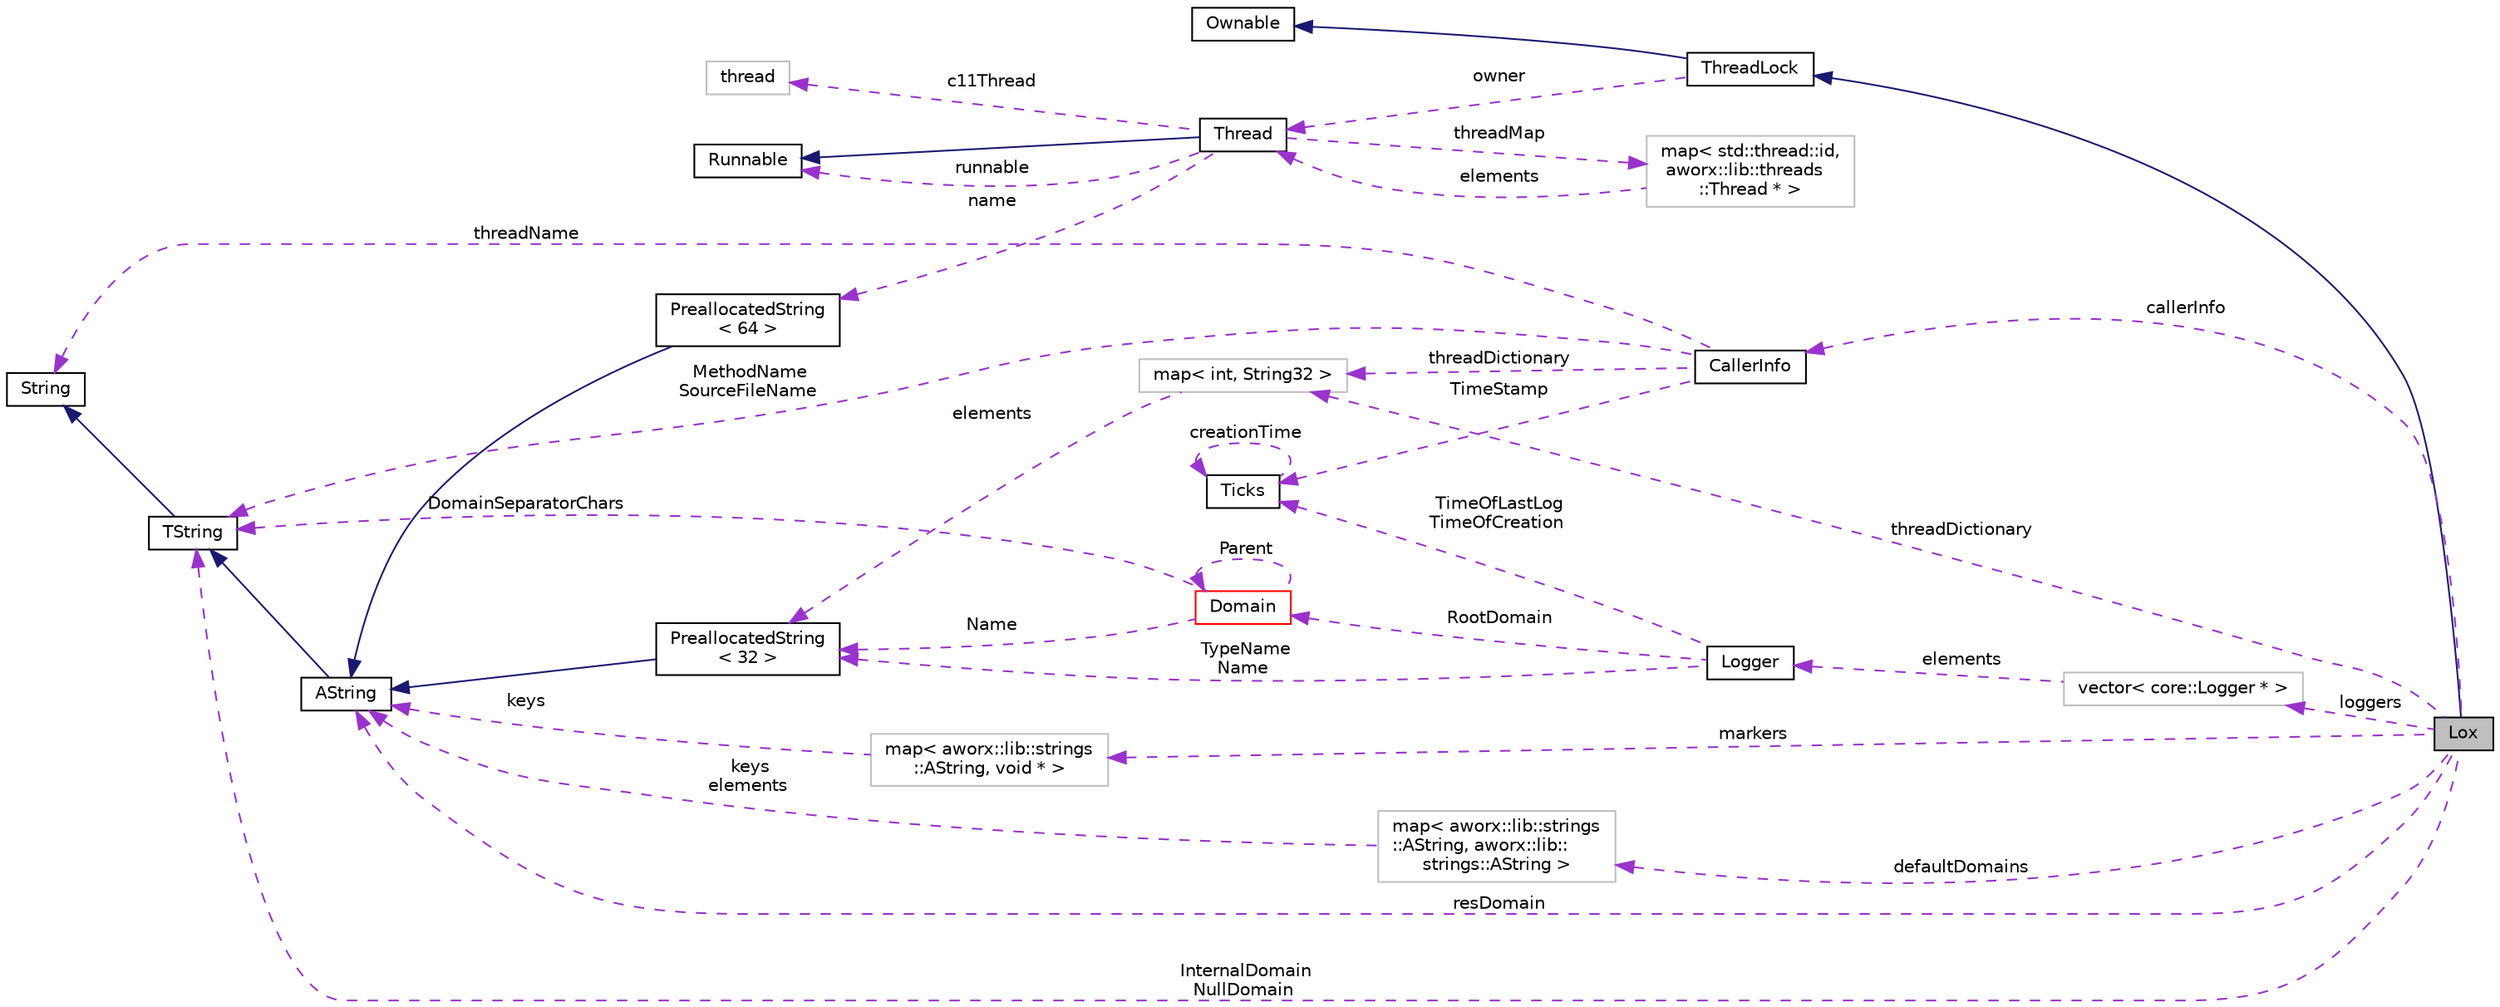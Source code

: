 digraph "Lox"
{
  edge [fontname="Helvetica",fontsize="10",labelfontname="Helvetica",labelfontsize="10"];
  node [fontname="Helvetica",fontsize="10",shape=record];
  rankdir="LR";
  Node1 [label="Lox",height=0.2,width=0.4,color="black", fillcolor="grey75", style="filled", fontcolor="black"];
  Node2 -> Node1 [dir="back",color="midnightblue",fontsize="10",style="solid",fontname="Helvetica"];
  Node2 [label="ThreadLock",height=0.2,width=0.4,color="black", fillcolor="white", style="filled",URL="$classaworx_1_1lib_1_1threads_1_1ThreadLock.html"];
  Node3 -> Node2 [dir="back",color="midnightblue",fontsize="10",style="solid",fontname="Helvetica"];
  Node3 [label="Ownable",height=0.2,width=0.4,color="black", fillcolor="white", style="filled",URL="$classaworx_1_1lib_1_1Ownable.html"];
  Node4 -> Node2 [dir="back",color="darkorchid3",fontsize="10",style="dashed",label=" owner" ,fontname="Helvetica"];
  Node4 [label="Thread",height=0.2,width=0.4,color="black", fillcolor="white", style="filled",URL="$classaworx_1_1lib_1_1threads_1_1Thread.html"];
  Node5 -> Node4 [dir="back",color="midnightblue",fontsize="10",style="solid",fontname="Helvetica"];
  Node5 [label="Runnable",height=0.2,width=0.4,color="black", fillcolor="white", style="filled",URL="$classaworx_1_1lib_1_1threads_1_1Runnable.html"];
  Node5 -> Node4 [dir="back",color="darkorchid3",fontsize="10",style="dashed",label=" runnable" ,fontname="Helvetica"];
  Node6 -> Node4 [dir="back",color="darkorchid3",fontsize="10",style="dashed",label=" name" ,fontname="Helvetica"];
  Node6 [label="PreallocatedString\l\< 64 \>",height=0.2,width=0.4,color="black", fillcolor="white", style="filled",URL="$classaworx_1_1lib_1_1strings_1_1PreallocatedString.html"];
  Node7 -> Node6 [dir="back",color="midnightblue",fontsize="10",style="solid",fontname="Helvetica"];
  Node7 [label="AString",height=0.2,width=0.4,color="black", fillcolor="white", style="filled",URL="$classaworx_1_1lib_1_1strings_1_1AString.html"];
  Node8 -> Node7 [dir="back",color="midnightblue",fontsize="10",style="solid",fontname="Helvetica"];
  Node8 [label="TString",height=0.2,width=0.4,color="black", fillcolor="white", style="filled",URL="$classaworx_1_1lib_1_1strings_1_1TString.html"];
  Node9 -> Node8 [dir="back",color="midnightblue",fontsize="10",style="solid",fontname="Helvetica"];
  Node9 [label="String",height=0.2,width=0.4,color="black", fillcolor="white", style="filled",URL="$classaworx_1_1lib_1_1strings_1_1String.html"];
  Node10 -> Node4 [dir="back",color="darkorchid3",fontsize="10",style="dashed",label=" threadMap" ,fontname="Helvetica"];
  Node10 [label="map\< std::thread::id,\l aworx::lib::threads\l::Thread * \>",height=0.2,width=0.4,color="grey75", fillcolor="white", style="filled"];
  Node4 -> Node10 [dir="back",color="darkorchid3",fontsize="10",style="dashed",label=" elements" ,fontname="Helvetica"];
  Node11 -> Node4 [dir="back",color="darkorchid3",fontsize="10",style="dashed",label=" c11Thread" ,fontname="Helvetica"];
  Node11 [label="thread",height=0.2,width=0.4,color="grey75", fillcolor="white", style="filled",tooltip="STL class. "];
  Node12 -> Node1 [dir="back",color="darkorchid3",fontsize="10",style="dashed",label=" loggers" ,fontname="Helvetica"];
  Node12 [label="vector\< core::Logger * \>",height=0.2,width=0.4,color="grey75", fillcolor="white", style="filled"];
  Node13 -> Node12 [dir="back",color="darkorchid3",fontsize="10",style="dashed",label=" elements" ,fontname="Helvetica"];
  Node13 [label="Logger",height=0.2,width=0.4,color="black", fillcolor="white", style="filled",URL="$classaworx_1_1lox_1_1core_1_1Logger.html"];
  Node14 -> Node13 [dir="back",color="darkorchid3",fontsize="10",style="dashed",label=" TimeOfLastLog\nTimeOfCreation" ,fontname="Helvetica"];
  Node14 [label="Ticks",height=0.2,width=0.4,color="black", fillcolor="white", style="filled",URL="$classaworx_1_1lib_1_1time_1_1Ticks.html"];
  Node14 -> Node14 [dir="back",color="darkorchid3",fontsize="10",style="dashed",label=" creationTime" ,fontname="Helvetica"];
  Node15 -> Node13 [dir="back",color="darkorchid3",fontsize="10",style="dashed",label=" TypeName\nName" ,fontname="Helvetica"];
  Node15 [label="PreallocatedString\l\< 32 \>",height=0.2,width=0.4,color="black", fillcolor="white", style="filled",URL="$classaworx_1_1lib_1_1strings_1_1PreallocatedString.html"];
  Node7 -> Node15 [dir="back",color="midnightblue",fontsize="10",style="solid",fontname="Helvetica"];
  Node16 -> Node13 [dir="back",color="darkorchid3",fontsize="10",style="dashed",label=" RootDomain" ,fontname="Helvetica"];
  Node16 [label="Domain",height=0.2,width=0.4,color="red", fillcolor="white", style="filled",URL="$classaworx_1_1lox_1_1core_1_1Domain.html"];
  Node8 -> Node16 [dir="back",color="darkorchid3",fontsize="10",style="dashed",label=" DomainSeparatorChars" ,fontname="Helvetica"];
  Node15 -> Node16 [dir="back",color="darkorchid3",fontsize="10",style="dashed",label=" Name" ,fontname="Helvetica"];
  Node16 -> Node16 [dir="back",color="darkorchid3",fontsize="10",style="dashed",label=" Parent" ,fontname="Helvetica"];
  Node8 -> Node1 [dir="back",color="darkorchid3",fontsize="10",style="dashed",label=" InternalDomain\nNullDomain" ,fontname="Helvetica"];
  Node7 -> Node1 [dir="back",color="darkorchid3",fontsize="10",style="dashed",label=" resDomain" ,fontname="Helvetica"];
  Node17 -> Node1 [dir="back",color="darkorchid3",fontsize="10",style="dashed",label=" threadDictionary" ,fontname="Helvetica"];
  Node17 [label="map\< int, String32 \>",height=0.2,width=0.4,color="grey75", fillcolor="white", style="filled"];
  Node15 -> Node17 [dir="back",color="darkorchid3",fontsize="10",style="dashed",label=" elements" ,fontname="Helvetica"];
  Node18 -> Node1 [dir="back",color="darkorchid3",fontsize="10",style="dashed",label=" markers" ,fontname="Helvetica"];
  Node18 [label="map\< aworx::lib::strings\l::AString, void * \>",height=0.2,width=0.4,color="grey75", fillcolor="white", style="filled"];
  Node7 -> Node18 [dir="back",color="darkorchid3",fontsize="10",style="dashed",label=" keys" ,fontname="Helvetica"];
  Node19 -> Node1 [dir="back",color="darkorchid3",fontsize="10",style="dashed",label=" defaultDomains" ,fontname="Helvetica"];
  Node19 [label="map\< aworx::lib::strings\l::AString, aworx::lib::\lstrings::AString \>",height=0.2,width=0.4,color="grey75", fillcolor="white", style="filled"];
  Node7 -> Node19 [dir="back",color="darkorchid3",fontsize="10",style="dashed",label=" keys\nelements" ,fontname="Helvetica"];
  Node20 -> Node1 [dir="back",color="darkorchid3",fontsize="10",style="dashed",label=" callerInfo" ,fontname="Helvetica"];
  Node20 [label="CallerInfo",height=0.2,width=0.4,color="black", fillcolor="white", style="filled",URL="$classaworx_1_1lox_1_1core_1_1CallerInfo.html"];
  Node9 -> Node20 [dir="back",color="darkorchid3",fontsize="10",style="dashed",label=" threadName" ,fontname="Helvetica"];
  Node8 -> Node20 [dir="back",color="darkorchid3",fontsize="10",style="dashed",label=" MethodName\nSourceFileName" ,fontname="Helvetica"];
  Node14 -> Node20 [dir="back",color="darkorchid3",fontsize="10",style="dashed",label=" TimeStamp" ,fontname="Helvetica"];
  Node17 -> Node20 [dir="back",color="darkorchid3",fontsize="10",style="dashed",label=" threadDictionary" ,fontname="Helvetica"];
}

